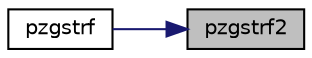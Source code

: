 digraph "pzgstrf2"
{
 // LATEX_PDF_SIZE
  edge [fontname="Helvetica",fontsize="10",labelfontname="Helvetica",labelfontsize="10"];
  node [fontname="Helvetica",fontsize="10",shape=record];
  rankdir="RL";
  Node1 [label="pzgstrf2",height=0.2,width=0.4,color="black", fillcolor="grey75", style="filled", fontcolor="black",tooltip=" "];
  Node1 -> Node2 [dir="back",color="midnightblue",fontsize="10",style="solid",fontname="Helvetica"];
  Node2 [label="pzgstrf",height=0.2,width=0.4,color="black", fillcolor="white", style="filled",URL="$pzgstrf__irecv_8c.html#af8cde46cbbc56ad2568a3676fb393d4e",tooltip=" "];
}
